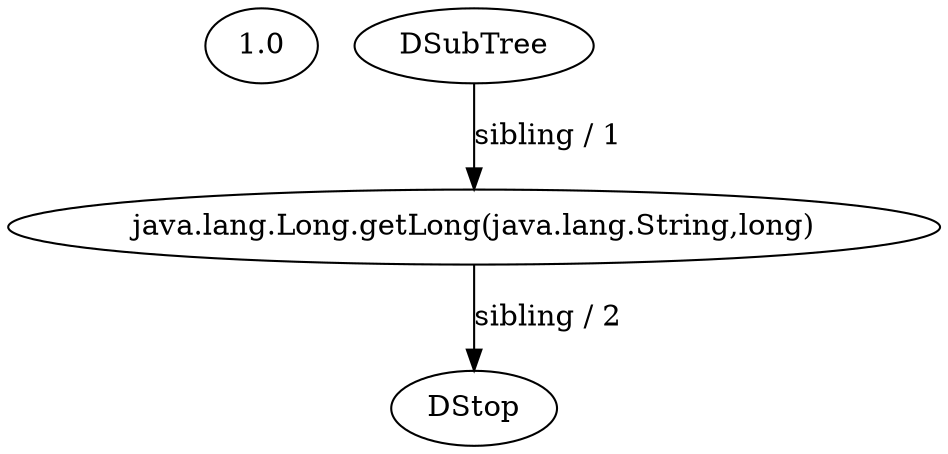 // Program AST
digraph {
	1.0 [label=1.0]
	0 [label=DSubTree]
	1 [label="java.lang.Long.getLong(java.lang.String,long)"]
	0 -> 1 [label="sibling / 1" constraint=true direction=LR]
	2 [label=DStop]
	1 -> 2 [label="sibling / 2" constraint=true direction=LR]
}

